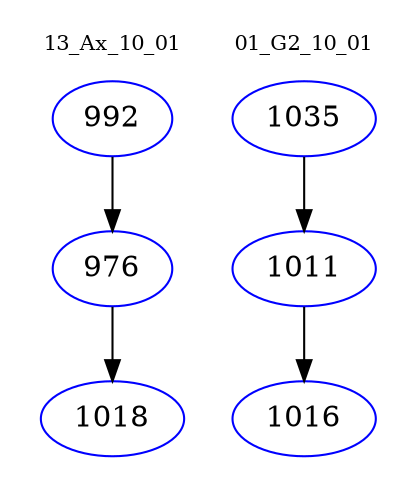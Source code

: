 digraph{
subgraph cluster_0 {
color = white
label = "13_Ax_10_01";
fontsize=10;
T0_992 [label="992", color="blue"]
T0_992 -> T0_976 [color="black"]
T0_976 [label="976", color="blue"]
T0_976 -> T0_1018 [color="black"]
T0_1018 [label="1018", color="blue"]
}
subgraph cluster_1 {
color = white
label = "01_G2_10_01";
fontsize=10;
T1_1035 [label="1035", color="blue"]
T1_1035 -> T1_1011 [color="black"]
T1_1011 [label="1011", color="blue"]
T1_1011 -> T1_1016 [color="black"]
T1_1016 [label="1016", color="blue"]
}
}

